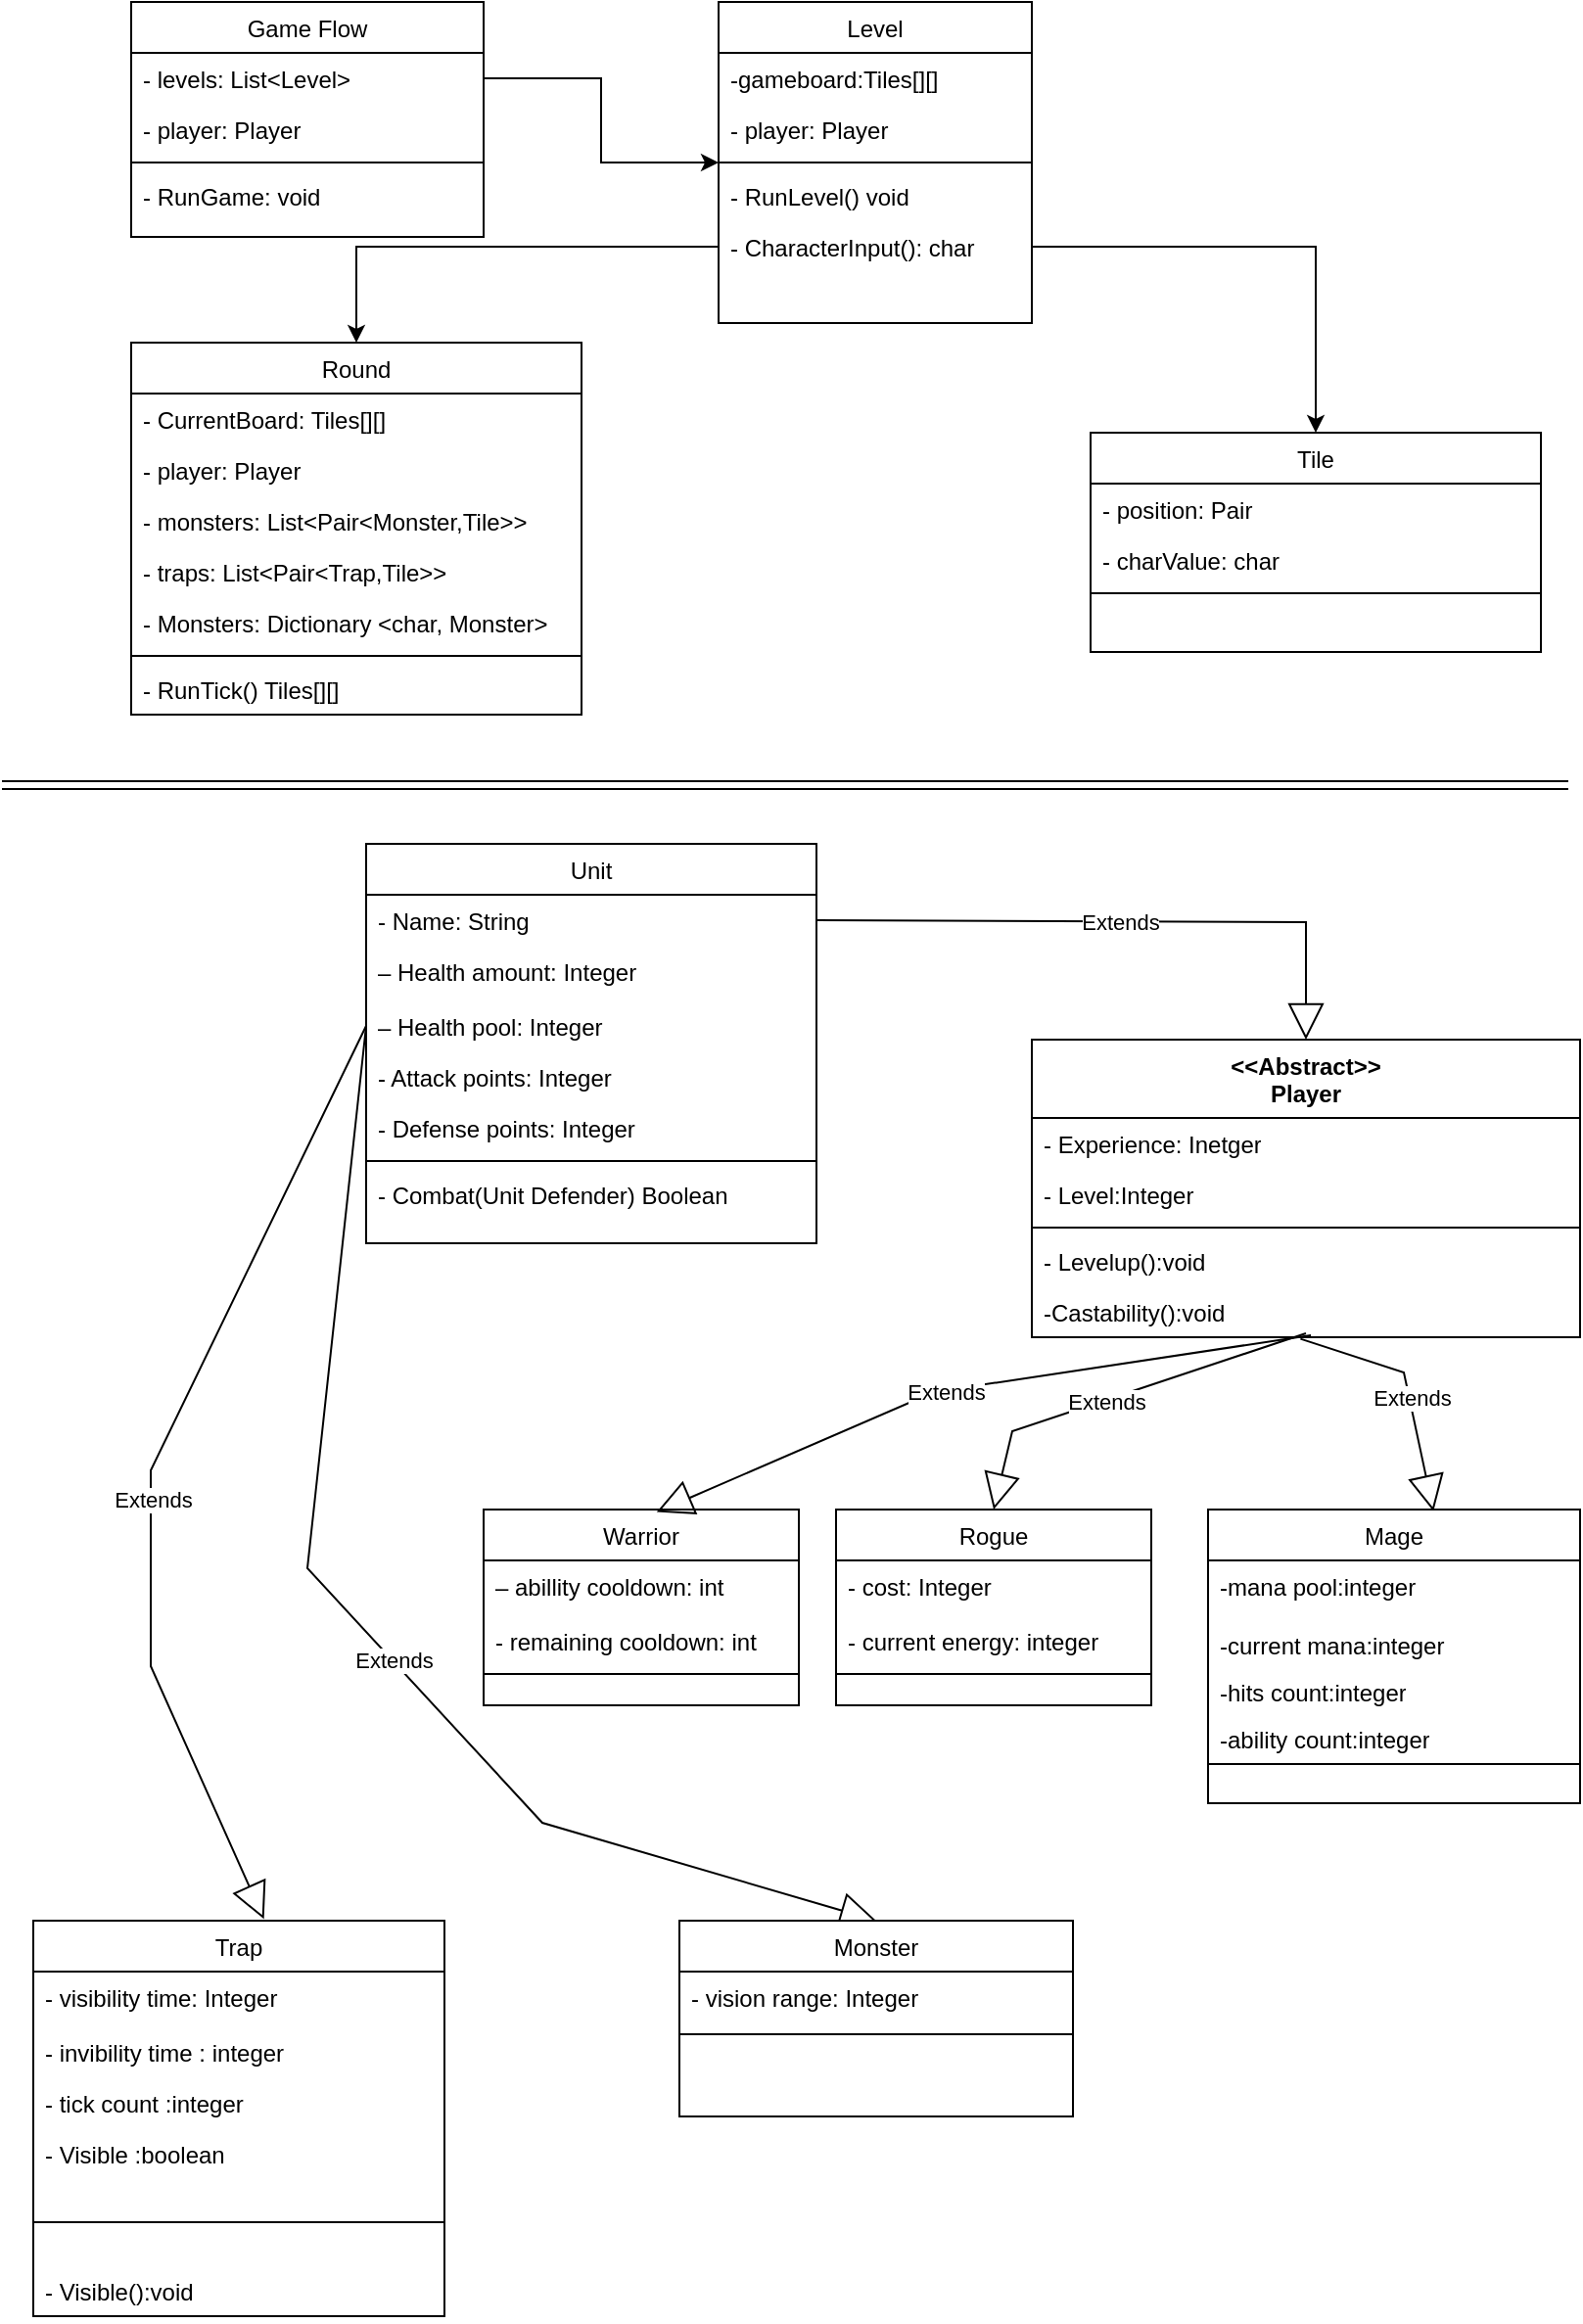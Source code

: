 <mxfile version="21.3.4" type="google">
  <diagram id="C5RBs43oDa-KdzZeNtuy" name="Page-1">
    <mxGraphModel dx="1290" dy="1788" grid="1" gridSize="10" guides="1" tooltips="1" connect="1" arrows="1" fold="1" page="1" pageScale="1" pageWidth="827" pageHeight="1169" math="0" shadow="0">
      <root>
        <mxCell id="WIyWlLk6GJQsqaUBKTNV-0" />
        <mxCell id="WIyWlLk6GJQsqaUBKTNV-1" parent="WIyWlLk6GJQsqaUBKTNV-0" />
        <mxCell id="zkfFHV4jXpPFQw0GAbJ--13" value="Level" style="swimlane;fontStyle=0;align=center;verticalAlign=top;childLayout=stackLayout;horizontal=1;startSize=26;horizontalStack=0;resizeParent=1;resizeLast=0;collapsible=1;marginBottom=0;rounded=0;shadow=0;strokeWidth=1;" parent="WIyWlLk6GJQsqaUBKTNV-1" vertex="1">
          <mxGeometry x="380" y="-1140" width="160" height="164" as="geometry">
            <mxRectangle x="340" y="380" width="170" height="26" as="alternateBounds" />
          </mxGeometry>
        </mxCell>
        <mxCell id="zkfFHV4jXpPFQw0GAbJ--14" value="-gameboard:Tiles[][]" style="text;align=left;verticalAlign=top;spacingLeft=4;spacingRight=4;overflow=hidden;rotatable=0;points=[[0,0.5],[1,0.5]];portConstraint=eastwest;" parent="zkfFHV4jXpPFQw0GAbJ--13" vertex="1">
          <mxGeometry y="26" width="160" height="26" as="geometry" />
        </mxCell>
        <mxCell id="2McEMx3aegQaVO3bqko6-26" value="- player: Player" style="text;align=left;verticalAlign=top;spacingLeft=4;spacingRight=4;overflow=hidden;rotatable=0;points=[[0,0.5],[1,0.5]];portConstraint=eastwest;" parent="zkfFHV4jXpPFQw0GAbJ--13" vertex="1">
          <mxGeometry y="52" width="160" height="26" as="geometry" />
        </mxCell>
        <mxCell id="zkfFHV4jXpPFQw0GAbJ--15" value="" style="line;html=1;strokeWidth=1;align=left;verticalAlign=middle;spacingTop=-1;spacingLeft=3;spacingRight=3;rotatable=0;labelPosition=right;points=[];portConstraint=eastwest;" parent="zkfFHV4jXpPFQw0GAbJ--13" vertex="1">
          <mxGeometry y="78" width="160" height="8" as="geometry" />
        </mxCell>
        <mxCell id="2McEMx3aegQaVO3bqko6-13" value="- RunLevel() void" style="text;align=left;verticalAlign=top;spacingLeft=4;spacingRight=4;overflow=hidden;rotatable=0;points=[[0,0.5],[1,0.5]];portConstraint=eastwest;" parent="zkfFHV4jXpPFQw0GAbJ--13" vertex="1">
          <mxGeometry y="86" width="160" height="26" as="geometry" />
        </mxCell>
        <mxCell id="y69njQ3hW-2MWvBqOTc6-7" value="- CharacterInput(): char" style="text;align=left;verticalAlign=top;spacingLeft=4;spacingRight=4;overflow=hidden;rotatable=0;points=[[0,0.5],[1,0.5]];portConstraint=eastwest;" parent="zkfFHV4jXpPFQw0GAbJ--13" vertex="1">
          <mxGeometry y="112" width="160" height="26" as="geometry" />
        </mxCell>
        <mxCell id="y69njQ3hW-2MWvBqOTc6-0" value="Round" style="swimlane;fontStyle=0;align=center;verticalAlign=top;childLayout=stackLayout;horizontal=1;startSize=26;horizontalStack=0;resizeParent=1;resizeLast=0;collapsible=1;marginBottom=0;rounded=0;shadow=0;strokeWidth=1;" parent="WIyWlLk6GJQsqaUBKTNV-1" vertex="1">
          <mxGeometry x="80" y="-966" width="230" height="190" as="geometry">
            <mxRectangle x="130" y="380" width="160" height="26" as="alternateBounds" />
          </mxGeometry>
        </mxCell>
        <mxCell id="y69njQ3hW-2MWvBqOTc6-1" value="- CurrentBoard: Tiles[][] " style="text;align=left;verticalAlign=top;spacingLeft=4;spacingRight=4;overflow=hidden;rotatable=0;points=[[0,0.5],[1,0.5]];portConstraint=eastwest;" parent="y69njQ3hW-2MWvBqOTc6-0" vertex="1">
          <mxGeometry y="26" width="230" height="26" as="geometry" />
        </mxCell>
        <mxCell id="2McEMx3aegQaVO3bqko6-14" value="- player: Player" style="text;align=left;verticalAlign=top;spacingLeft=4;spacingRight=4;overflow=hidden;rotatable=0;points=[[0,0.5],[1,0.5]];portConstraint=eastwest;" parent="y69njQ3hW-2MWvBqOTc6-0" vertex="1">
          <mxGeometry y="52" width="230" height="26" as="geometry" />
        </mxCell>
        <mxCell id="2McEMx3aegQaVO3bqko6-65" value="- monsters: List&lt;Pair&lt;Monster,Tile&gt;&gt;" style="text;align=left;verticalAlign=top;spacingLeft=4;spacingRight=4;overflow=hidden;rotatable=0;points=[[0,0.5],[1,0.5]];portConstraint=eastwest;" parent="y69njQ3hW-2MWvBqOTc6-0" vertex="1">
          <mxGeometry y="78" width="230" height="26" as="geometry" />
        </mxCell>
        <mxCell id="2McEMx3aegQaVO3bqko6-66" value="- traps: List&lt;Pair&lt;Trap,Tile&gt;&gt;" style="text;align=left;verticalAlign=top;spacingLeft=4;spacingRight=4;overflow=hidden;rotatable=0;points=[[0,0.5],[1,0.5]];portConstraint=eastwest;" parent="y69njQ3hW-2MWvBqOTc6-0" vertex="1">
          <mxGeometry y="104" width="230" height="26" as="geometry" />
        </mxCell>
        <mxCell id="y69njQ3hW-2MWvBqOTc6-2" value="- Monsters: Dictionary &lt;char, Monster&gt;" style="text;align=left;verticalAlign=top;spacingLeft=4;spacingRight=4;overflow=hidden;rotatable=0;points=[[0,0.5],[1,0.5]];portConstraint=eastwest;" parent="y69njQ3hW-2MWvBqOTc6-0" vertex="1">
          <mxGeometry y="130" width="230" height="26" as="geometry" />
        </mxCell>
        <mxCell id="y69njQ3hW-2MWvBqOTc6-3" value="" style="line;html=1;strokeWidth=1;align=left;verticalAlign=middle;spacingTop=-1;spacingLeft=3;spacingRight=3;rotatable=0;labelPosition=right;points=[];portConstraint=eastwest;" parent="y69njQ3hW-2MWvBqOTc6-0" vertex="1">
          <mxGeometry y="156" width="230" height="8" as="geometry" />
        </mxCell>
        <mxCell id="y69njQ3hW-2MWvBqOTc6-4" value="- RunTick() Tiles[][]" style="text;align=left;verticalAlign=top;spacingLeft=4;spacingRight=4;overflow=hidden;rotatable=0;points=[[0,0.5],[1,0.5]];portConstraint=eastwest;" parent="y69njQ3hW-2MWvBqOTc6-0" vertex="1">
          <mxGeometry y="164" width="230" height="26" as="geometry" />
        </mxCell>
        <mxCell id="2McEMx3aegQaVO3bqko6-5" value="Tile" style="swimlane;fontStyle=0;align=center;verticalAlign=top;childLayout=stackLayout;horizontal=1;startSize=26;horizontalStack=0;resizeParent=1;resizeLast=0;collapsible=1;marginBottom=0;rounded=0;shadow=0;strokeWidth=1;" parent="WIyWlLk6GJQsqaUBKTNV-1" vertex="1">
          <mxGeometry x="570" y="-920" width="230" height="112" as="geometry">
            <mxRectangle x="130" y="380" width="160" height="26" as="alternateBounds" />
          </mxGeometry>
        </mxCell>
        <mxCell id="2McEMx3aegQaVO3bqko6-6" value="- position: Pair" style="text;align=left;verticalAlign=top;spacingLeft=4;spacingRight=4;overflow=hidden;rotatable=0;points=[[0,0.5],[1,0.5]];portConstraint=eastwest;" parent="2McEMx3aegQaVO3bqko6-5" vertex="1">
          <mxGeometry y="26" width="230" height="26" as="geometry" />
        </mxCell>
        <mxCell id="2McEMx3aegQaVO3bqko6-7" value="- charValue: char" style="text;align=left;verticalAlign=top;spacingLeft=4;spacingRight=4;overflow=hidden;rotatable=0;points=[[0,0.5],[1,0.5]];portConstraint=eastwest;" parent="2McEMx3aegQaVO3bqko6-5" vertex="1">
          <mxGeometry y="52" width="230" height="26" as="geometry" />
        </mxCell>
        <mxCell id="2McEMx3aegQaVO3bqko6-9" value="" style="line;html=1;strokeWidth=1;align=left;verticalAlign=middle;spacingTop=-1;spacingLeft=3;spacingRight=3;rotatable=0;labelPosition=right;points=[];portConstraint=eastwest;" parent="2McEMx3aegQaVO3bqko6-5" vertex="1">
          <mxGeometry y="78" width="230" height="8" as="geometry" />
        </mxCell>
        <mxCell id="y69njQ3hW-2MWvBqOTc6-9" value="Game Flow" style="swimlane;fontStyle=0;align=center;verticalAlign=top;childLayout=stackLayout;horizontal=1;startSize=26;horizontalStack=0;resizeParent=1;resizeLast=0;collapsible=1;marginBottom=0;rounded=0;shadow=0;strokeWidth=1;" parent="WIyWlLk6GJQsqaUBKTNV-1" vertex="1">
          <mxGeometry x="80" y="-1140" width="180" height="120" as="geometry">
            <mxRectangle x="130" y="380" width="160" height="26" as="alternateBounds" />
          </mxGeometry>
        </mxCell>
        <mxCell id="y69njQ3hW-2MWvBqOTc6-13" value="- levels: List&lt;Level&gt;" style="text;align=left;verticalAlign=top;spacingLeft=4;spacingRight=4;overflow=hidden;rotatable=0;points=[[0,0.5],[1,0.5]];portConstraint=eastwest;" parent="y69njQ3hW-2MWvBqOTc6-9" vertex="1">
          <mxGeometry y="26" width="180" height="26" as="geometry" />
        </mxCell>
        <mxCell id="2McEMx3aegQaVO3bqko6-25" value="- player: Player" style="text;align=left;verticalAlign=top;spacingLeft=4;spacingRight=4;overflow=hidden;rotatable=0;points=[[0,0.5],[1,0.5]];portConstraint=eastwest;" parent="y69njQ3hW-2MWvBqOTc6-9" vertex="1">
          <mxGeometry y="52" width="180" height="26" as="geometry" />
        </mxCell>
        <mxCell id="y69njQ3hW-2MWvBqOTc6-12" value="" style="line;html=1;strokeWidth=1;align=left;verticalAlign=middle;spacingTop=-1;spacingLeft=3;spacingRight=3;rotatable=0;labelPosition=right;points=[];portConstraint=eastwest;" parent="y69njQ3hW-2MWvBqOTc6-9" vertex="1">
          <mxGeometry y="78" width="180" height="8" as="geometry" />
        </mxCell>
        <mxCell id="2McEMx3aegQaVO3bqko6-27" value="- RunGame: void" style="text;align=left;verticalAlign=top;spacingLeft=4;spacingRight=4;overflow=hidden;rotatable=0;points=[[0,0.5],[1,0.5]];portConstraint=eastwest;" parent="y69njQ3hW-2MWvBqOTc6-9" vertex="1">
          <mxGeometry y="86" width="180" height="26" as="geometry" />
        </mxCell>
        <mxCell id="2McEMx3aegQaVO3bqko6-18" style="edgeStyle=orthogonalEdgeStyle;rounded=0;orthogonalLoop=1;jettySize=auto;html=1;entryX=0;entryY=0.5;entryDx=0;entryDy=0;" parent="WIyWlLk6GJQsqaUBKTNV-1" source="y69njQ3hW-2MWvBqOTc6-13" target="zkfFHV4jXpPFQw0GAbJ--13" edge="1">
          <mxGeometry relative="1" as="geometry" />
        </mxCell>
        <mxCell id="2McEMx3aegQaVO3bqko6-19" style="edgeStyle=orthogonalEdgeStyle;rounded=0;orthogonalLoop=1;jettySize=auto;html=1;entryX=0.5;entryY=0;entryDx=0;entryDy=0;" parent="WIyWlLk6GJQsqaUBKTNV-1" source="y69njQ3hW-2MWvBqOTc6-7" target="y69njQ3hW-2MWvBqOTc6-0" edge="1">
          <mxGeometry relative="1" as="geometry" />
        </mxCell>
        <mxCell id="2McEMx3aegQaVO3bqko6-20" style="edgeStyle=orthogonalEdgeStyle;rounded=0;orthogonalLoop=1;jettySize=auto;html=1;entryX=0.5;entryY=0;entryDx=0;entryDy=0;" parent="WIyWlLk6GJQsqaUBKTNV-1" source="y69njQ3hW-2MWvBqOTc6-7" target="2McEMx3aegQaVO3bqko6-5" edge="1">
          <mxGeometry relative="1" as="geometry" />
        </mxCell>
        <mxCell id="2McEMx3aegQaVO3bqko6-24" value="" style="endArrow=none;html=1;rounded=0;shape=link;" parent="WIyWlLk6GJQsqaUBKTNV-1" edge="1">
          <mxGeometry width="50" height="50" relative="1" as="geometry">
            <mxPoint x="14" y="-740" as="sourcePoint" />
            <mxPoint x="814" y="-740" as="targetPoint" />
          </mxGeometry>
        </mxCell>
        <mxCell id="2McEMx3aegQaVO3bqko6-28" value="Unit" style="swimlane;fontStyle=0;align=center;verticalAlign=top;childLayout=stackLayout;horizontal=1;startSize=26;horizontalStack=0;resizeParent=1;resizeLast=0;collapsible=1;marginBottom=0;rounded=0;shadow=0;strokeWidth=1;" parent="WIyWlLk6GJQsqaUBKTNV-1" vertex="1">
          <mxGeometry x="200" y="-710" width="230" height="204" as="geometry">
            <mxRectangle x="130" y="380" width="160" height="26" as="alternateBounds" />
          </mxGeometry>
        </mxCell>
        <mxCell id="2McEMx3aegQaVO3bqko6-29" value="- Name: String&#xa;" style="text;align=left;verticalAlign=top;spacingLeft=4;spacingRight=4;overflow=hidden;rotatable=0;points=[[0,0.5],[1,0.5]];portConstraint=eastwest;" parent="2McEMx3aegQaVO3bqko6-28" vertex="1">
          <mxGeometry y="26" width="230" height="26" as="geometry" />
        </mxCell>
        <mxCell id="2McEMx3aegQaVO3bqko6-30" value="– Health amount: Integer&#xa;   " style="text;align=left;verticalAlign=top;spacingLeft=4;spacingRight=4;overflow=hidden;rotatable=0;points=[[0,0.5],[1,0.5]];portConstraint=eastwest;" parent="2McEMx3aegQaVO3bqko6-28" vertex="1">
          <mxGeometry y="52" width="230" height="28" as="geometry" />
        </mxCell>
        <mxCell id="2McEMx3aegQaVO3bqko6-39" value="– Health pool: Integer " style="text;align=left;verticalAlign=top;spacingLeft=4;spacingRight=4;overflow=hidden;rotatable=0;points=[[0,0.5],[1,0.5]];portConstraint=eastwest;" parent="2McEMx3aegQaVO3bqko6-28" vertex="1">
          <mxGeometry y="80" width="230" height="26" as="geometry" />
        </mxCell>
        <mxCell id="2McEMx3aegQaVO3bqko6-36" value="- Attack points: Integer " style="text;align=left;verticalAlign=top;spacingLeft=4;spacingRight=4;overflow=hidden;rotatable=0;points=[[0,0.5],[1,0.5]];portConstraint=eastwest;" parent="2McEMx3aegQaVO3bqko6-28" vertex="1">
          <mxGeometry y="106" width="230" height="26" as="geometry" />
        </mxCell>
        <mxCell id="2McEMx3aegQaVO3bqko6-37" value="- Defense points: Integer" style="text;align=left;verticalAlign=top;spacingLeft=4;spacingRight=4;overflow=hidden;rotatable=0;points=[[0,0.5],[1,0.5]];portConstraint=eastwest;" parent="2McEMx3aegQaVO3bqko6-28" vertex="1">
          <mxGeometry y="132" width="230" height="26" as="geometry" />
        </mxCell>
        <mxCell id="2McEMx3aegQaVO3bqko6-31" value="" style="line;html=1;strokeWidth=1;align=left;verticalAlign=middle;spacingTop=-1;spacingLeft=3;spacingRight=3;rotatable=0;labelPosition=right;points=[];portConstraint=eastwest;" parent="2McEMx3aegQaVO3bqko6-28" vertex="1">
          <mxGeometry y="158" width="230" height="8" as="geometry" />
        </mxCell>
        <mxCell id="y69njQ3hW-2MWvBqOTc6-5" value="- Combat(Unit Defender) Boolean" style="text;align=left;verticalAlign=top;spacingLeft=4;spacingRight=4;overflow=hidden;rotatable=0;points=[[0,0.5],[1,0.5]];portConstraint=eastwest;" parent="2McEMx3aegQaVO3bqko6-28" vertex="1">
          <mxGeometry y="166" width="230" height="38" as="geometry" />
        </mxCell>
        <mxCell id="y69njQ3hW-2MWvBqOTc6-16" value="&amp;lt;&amp;lt;Abstract&amp;gt;&amp;gt;&lt;br&gt;Player" style="swimlane;fontStyle=1;align=center;verticalAlign=top;childLayout=stackLayout;horizontal=1;startSize=40;horizontalStack=0;resizeParent=1;resizeParentMax=0;resizeLast=0;collapsible=1;marginBottom=0;whiteSpace=wrap;html=1;" parent="WIyWlLk6GJQsqaUBKTNV-1" vertex="1">
          <mxGeometry x="540" y="-610" width="280" height="152" as="geometry" />
        </mxCell>
        <mxCell id="y69njQ3hW-2MWvBqOTc6-17" value="- Experience: Inetger" style="text;strokeColor=none;fillColor=none;align=left;verticalAlign=top;spacingLeft=4;spacingRight=4;overflow=hidden;rotatable=0;points=[[0,0.5],[1,0.5]];portConstraint=eastwest;whiteSpace=wrap;html=1;" parent="y69njQ3hW-2MWvBqOTc6-16" vertex="1">
          <mxGeometry y="40" width="280" height="26" as="geometry" />
        </mxCell>
        <mxCell id="y69njQ3hW-2MWvBqOTc6-20" value="- Level:Integer" style="text;strokeColor=none;fillColor=none;align=left;verticalAlign=top;spacingLeft=4;spacingRight=4;overflow=hidden;rotatable=0;points=[[0,0.5],[1,0.5]];portConstraint=eastwest;whiteSpace=wrap;html=1;" parent="y69njQ3hW-2MWvBqOTc6-16" vertex="1">
          <mxGeometry y="66" width="280" height="26" as="geometry" />
        </mxCell>
        <mxCell id="y69njQ3hW-2MWvBqOTc6-18" value="" style="line;strokeWidth=1;fillColor=none;align=left;verticalAlign=middle;spacingTop=-1;spacingLeft=3;spacingRight=3;rotatable=0;labelPosition=right;points=[];portConstraint=eastwest;strokeColor=inherit;" parent="y69njQ3hW-2MWvBqOTc6-16" vertex="1">
          <mxGeometry y="92" width="280" height="8" as="geometry" />
        </mxCell>
        <mxCell id="y69njQ3hW-2MWvBqOTc6-19" value="- Levelup():void&amp;nbsp;" style="text;strokeColor=none;fillColor=none;align=left;verticalAlign=top;spacingLeft=4;spacingRight=4;overflow=hidden;rotatable=0;points=[[0,0.5],[1,0.5]];portConstraint=eastwest;whiteSpace=wrap;html=1;" parent="y69njQ3hW-2MWvBqOTc6-16" vertex="1">
          <mxGeometry y="100" width="280" height="26" as="geometry" />
        </mxCell>
        <mxCell id="y69njQ3hW-2MWvBqOTc6-21" value="-Castability():void" style="text;strokeColor=none;fillColor=none;align=left;verticalAlign=top;spacingLeft=4;spacingRight=4;overflow=hidden;rotatable=0;points=[[0,0.5],[1,0.5]];portConstraint=eastwest;whiteSpace=wrap;html=1;" parent="y69njQ3hW-2MWvBqOTc6-16" vertex="1">
          <mxGeometry y="126" width="280" height="26" as="geometry" />
        </mxCell>
        <mxCell id="2McEMx3aegQaVO3bqko6-40" value="Warrior" style="swimlane;fontStyle=0;align=center;verticalAlign=top;childLayout=stackLayout;horizontal=1;startSize=26;horizontalStack=0;resizeParent=1;resizeLast=0;collapsible=1;marginBottom=0;rounded=0;shadow=0;strokeWidth=1;" parent="WIyWlLk6GJQsqaUBKTNV-1" vertex="1">
          <mxGeometry x="260" y="-370" width="161" height="100" as="geometry">
            <mxRectangle x="130" y="380" width="160" height="26" as="alternateBounds" />
          </mxGeometry>
        </mxCell>
        <mxCell id="2McEMx3aegQaVO3bqko6-42" value="– abillity cooldown: int&#xa;   " style="text;align=left;verticalAlign=top;spacingLeft=4;spacingRight=4;overflow=hidden;rotatable=0;points=[[0,0.5],[1,0.5]];portConstraint=eastwest;" parent="2McEMx3aegQaVO3bqko6-40" vertex="1">
          <mxGeometry y="26" width="161" height="28" as="geometry" />
        </mxCell>
        <mxCell id="2McEMx3aegQaVO3bqko6-45" value="- remaining cooldown: int" style="text;align=left;verticalAlign=top;spacingLeft=4;spacingRight=4;overflow=hidden;rotatable=0;points=[[0,0.5],[1,0.5]];portConstraint=eastwest;" parent="2McEMx3aegQaVO3bqko6-40" vertex="1">
          <mxGeometry y="54" width="161" height="26" as="geometry" />
        </mxCell>
        <mxCell id="2McEMx3aegQaVO3bqko6-46" value="" style="line;html=1;strokeWidth=1;align=left;verticalAlign=middle;spacingTop=-1;spacingLeft=3;spacingRight=3;rotatable=0;labelPosition=right;points=[];portConstraint=eastwest;" parent="2McEMx3aegQaVO3bqko6-40" vertex="1">
          <mxGeometry y="80" width="161" height="8" as="geometry" />
        </mxCell>
        <mxCell id="2McEMx3aegQaVO3bqko6-47" value="Extends" style="endArrow=block;endSize=16;endFill=0;html=1;rounded=0;exitX=1;exitY=0.5;exitDx=0;exitDy=0;entryX=0.5;entryY=0;entryDx=0;entryDy=0;" parent="WIyWlLk6GJQsqaUBKTNV-1" source="2McEMx3aegQaVO3bqko6-29" target="y69njQ3hW-2MWvBqOTc6-16" edge="1">
          <mxGeometry width="160" relative="1" as="geometry">
            <mxPoint x="610" y="-380" as="sourcePoint" />
            <mxPoint x="680" y="-670" as="targetPoint" />
            <Array as="points">
              <mxPoint x="680" y="-670" />
            </Array>
          </mxGeometry>
        </mxCell>
        <mxCell id="y69njQ3hW-2MWvBqOTc6-22" value="Extends" style="endArrow=block;endSize=16;endFill=0;html=1;rounded=0;exitX=0.49;exitY=1.031;exitDx=0;exitDy=0;exitPerimeter=0;entryX=0.606;entryY=0.006;entryDx=0;entryDy=0;entryPerimeter=0;" parent="WIyWlLk6GJQsqaUBKTNV-1" source="y69njQ3hW-2MWvBqOTc6-21" target="y69njQ3hW-2MWvBqOTc6-23" edge="1">
          <mxGeometry x="0.084" y="1" width="160" relative="1" as="geometry">
            <mxPoint x="690" y="-450" as="sourcePoint" />
            <mxPoint x="725" y="-380" as="targetPoint" />
            <Array as="points">
              <mxPoint x="730" y="-440" />
            </Array>
            <mxPoint as="offset" />
          </mxGeometry>
        </mxCell>
        <mxCell id="y69njQ3hW-2MWvBqOTc6-23" value="Mage" style="swimlane;fontStyle=0;align=center;verticalAlign=top;childLayout=stackLayout;horizontal=1;startSize=26;horizontalStack=0;resizeParent=1;resizeLast=0;collapsible=1;marginBottom=0;rounded=0;shadow=0;strokeWidth=1;" parent="WIyWlLk6GJQsqaUBKTNV-1" vertex="1">
          <mxGeometry x="630" y="-370" width="190" height="150" as="geometry">
            <mxRectangle x="130" y="380" width="160" height="26" as="alternateBounds" />
          </mxGeometry>
        </mxCell>
        <mxCell id="y69njQ3hW-2MWvBqOTc6-32" value="-mana pool:integer" style="text;strokeColor=none;fillColor=none;align=left;verticalAlign=top;spacingLeft=4;spacingRight=4;overflow=hidden;rotatable=0;points=[[0,0.5],[1,0.5]];portConstraint=eastwest;whiteSpace=wrap;html=1;" parent="y69njQ3hW-2MWvBqOTc6-23" vertex="1">
          <mxGeometry y="26" width="190" height="30" as="geometry" />
        </mxCell>
        <mxCell id="y69njQ3hW-2MWvBqOTc6-33" value="-current mana:integer" style="text;strokeColor=none;fillColor=none;align=left;verticalAlign=top;spacingLeft=4;spacingRight=4;overflow=hidden;rotatable=0;points=[[0,0.5],[1,0.5]];portConstraint=eastwest;whiteSpace=wrap;html=1;" parent="y69njQ3hW-2MWvBqOTc6-23" vertex="1">
          <mxGeometry y="56" width="190" height="24" as="geometry" />
        </mxCell>
        <mxCell id="y69njQ3hW-2MWvBqOTc6-34" value="-hits count:integer" style="text;strokeColor=none;fillColor=none;align=left;verticalAlign=top;spacingLeft=4;spacingRight=4;overflow=hidden;rotatable=0;points=[[0,0.5],[1,0.5]];portConstraint=eastwest;whiteSpace=wrap;html=1;" parent="y69njQ3hW-2MWvBqOTc6-23" vertex="1">
          <mxGeometry y="80" width="190" height="24" as="geometry" />
        </mxCell>
        <mxCell id="y69njQ3hW-2MWvBqOTc6-35" value="-ability count:integer" style="text;strokeColor=none;fillColor=none;align=left;verticalAlign=top;spacingLeft=4;spacingRight=4;overflow=hidden;rotatable=0;points=[[0,0.5],[1,0.5]];portConstraint=eastwest;whiteSpace=wrap;html=1;" parent="y69njQ3hW-2MWvBqOTc6-23" vertex="1">
          <mxGeometry y="104" width="190" height="24" as="geometry" />
        </mxCell>
        <mxCell id="y69njQ3hW-2MWvBqOTc6-28" value="" style="line;html=1;strokeWidth=1;align=left;verticalAlign=middle;spacingTop=-1;spacingLeft=3;spacingRight=3;rotatable=0;labelPosition=right;points=[];portConstraint=eastwest;" parent="y69njQ3hW-2MWvBqOTc6-23" vertex="1">
          <mxGeometry y="128" width="190" height="4" as="geometry" />
        </mxCell>
        <mxCell id="2McEMx3aegQaVO3bqko6-52" value="Extends" style="endArrow=block;endSize=16;endFill=0;html=1;rounded=0;entryX=0.549;entryY=0.013;entryDx=0;entryDy=0;exitX=0.509;exitY=0.962;exitDx=0;exitDy=0;exitPerimeter=0;entryPerimeter=0;" parent="WIyWlLk6GJQsqaUBKTNV-1" source="y69njQ3hW-2MWvBqOTc6-21" target="2McEMx3aegQaVO3bqko6-40" edge="1">
          <mxGeometry x="0.084" y="1" width="160" relative="1" as="geometry">
            <mxPoint x="687" y="-447" as="sourcePoint" />
            <mxPoint x="351" y="-360" as="targetPoint" />
            <Array as="points">
              <mxPoint x="490" y="-430" />
            </Array>
            <mxPoint as="offset" />
          </mxGeometry>
        </mxCell>
        <mxCell id="2McEMx3aegQaVO3bqko6-53" value="Rogue" style="swimlane;fontStyle=0;align=center;verticalAlign=top;childLayout=stackLayout;horizontal=1;startSize=26;horizontalStack=0;resizeParent=1;resizeLast=0;collapsible=1;marginBottom=0;rounded=0;shadow=0;strokeWidth=1;" parent="WIyWlLk6GJQsqaUBKTNV-1" vertex="1">
          <mxGeometry x="440" y="-370" width="161" height="100" as="geometry">
            <mxRectangle x="130" y="380" width="160" height="26" as="alternateBounds" />
          </mxGeometry>
        </mxCell>
        <mxCell id="2McEMx3aegQaVO3bqko6-54" value="- cost: Integer" style="text;align=left;verticalAlign=top;spacingLeft=4;spacingRight=4;overflow=hidden;rotatable=0;points=[[0,0.5],[1,0.5]];portConstraint=eastwest;" parent="2McEMx3aegQaVO3bqko6-53" vertex="1">
          <mxGeometry y="26" width="161" height="28" as="geometry" />
        </mxCell>
        <mxCell id="2McEMx3aegQaVO3bqko6-55" value="- current energy: integer" style="text;align=left;verticalAlign=top;spacingLeft=4;spacingRight=4;overflow=hidden;rotatable=0;points=[[0,0.5],[1,0.5]];portConstraint=eastwest;" parent="2McEMx3aegQaVO3bqko6-53" vertex="1">
          <mxGeometry y="54" width="161" height="26" as="geometry" />
        </mxCell>
        <mxCell id="2McEMx3aegQaVO3bqko6-56" value="" style="line;html=1;strokeWidth=1;align=left;verticalAlign=middle;spacingTop=-1;spacingLeft=3;spacingRight=3;rotatable=0;labelPosition=right;points=[];portConstraint=eastwest;" parent="2McEMx3aegQaVO3bqko6-53" vertex="1">
          <mxGeometry y="80" width="161" height="8" as="geometry" />
        </mxCell>
        <mxCell id="2McEMx3aegQaVO3bqko6-57" value="Extends" style="endArrow=block;endSize=16;endFill=0;html=1;rounded=0;entryX=0.5;entryY=0;entryDx=0;entryDy=0;" parent="WIyWlLk6GJQsqaUBKTNV-1" target="2McEMx3aegQaVO3bqko6-53" edge="1">
          <mxGeometry x="0.084" y="1" width="160" relative="1" as="geometry">
            <mxPoint x="680" y="-460" as="sourcePoint" />
            <mxPoint x="351" y="-360" as="targetPoint" />
            <Array as="points">
              <mxPoint x="530" y="-410" />
            </Array>
            <mxPoint as="offset" />
          </mxGeometry>
        </mxCell>
        <mxCell id="2McEMx3aegQaVO3bqko6-59" value="Extends" style="endArrow=block;endSize=16;endFill=0;html=1;rounded=0;exitX=0;exitY=0.5;exitDx=0;exitDy=0;entryX=0.561;entryY=-0.004;entryDx=0;entryDy=0;entryPerimeter=0;" parent="WIyWlLk6GJQsqaUBKTNV-1" source="2McEMx3aegQaVO3bqko6-39" target="y69njQ3hW-2MWvBqOTc6-36" edge="1">
          <mxGeometry x="0.084" y="1" width="160" relative="1" as="geometry">
            <mxPoint x="693" y="-449" as="sourcePoint" />
            <mxPoint x="120" y="-190" as="targetPoint" />
            <Array as="points">
              <mxPoint x="90" y="-390" />
              <mxPoint x="90" y="-290" />
            </Array>
            <mxPoint as="offset" />
          </mxGeometry>
        </mxCell>
        <mxCell id="y69njQ3hW-2MWvBqOTc6-36" value="Trap" style="swimlane;fontStyle=0;align=center;verticalAlign=top;childLayout=stackLayout;horizontal=1;startSize=26;horizontalStack=0;resizeParent=1;resizeLast=0;collapsible=1;marginBottom=0;rounded=0;shadow=0;strokeWidth=1;" parent="WIyWlLk6GJQsqaUBKTNV-1" vertex="1">
          <mxGeometry x="30" y="-160" width="210" height="202" as="geometry">
            <mxRectangle x="130" y="380" width="160" height="26" as="alternateBounds" />
          </mxGeometry>
        </mxCell>
        <mxCell id="y69njQ3hW-2MWvBqOTc6-37" value="- visibility time: Integer" style="text;align=left;verticalAlign=top;spacingLeft=4;spacingRight=4;overflow=hidden;rotatable=0;points=[[0,0.5],[1,0.5]];portConstraint=eastwest;" parent="y69njQ3hW-2MWvBqOTc6-36" vertex="1">
          <mxGeometry y="26" width="210" height="28" as="geometry" />
        </mxCell>
        <mxCell id="y69njQ3hW-2MWvBqOTc6-38" value="- invibility time : integer" style="text;align=left;verticalAlign=top;spacingLeft=4;spacingRight=4;overflow=hidden;rotatable=0;points=[[0,0.5],[1,0.5]];portConstraint=eastwest;" parent="y69njQ3hW-2MWvBqOTc6-36" vertex="1">
          <mxGeometry y="54" width="210" height="26" as="geometry" />
        </mxCell>
        <mxCell id="y69njQ3hW-2MWvBqOTc6-40" value="- tick count :integer&#xa;" style="text;align=left;verticalAlign=top;spacingLeft=4;spacingRight=4;overflow=hidden;rotatable=0;points=[[0,0.5],[1,0.5]];portConstraint=eastwest;" parent="y69njQ3hW-2MWvBqOTc6-36" vertex="1">
          <mxGeometry y="80" width="210" height="26" as="geometry" />
        </mxCell>
        <mxCell id="y69njQ3hW-2MWvBqOTc6-41" value="- Visible :boolean&#xa;" style="text;align=left;verticalAlign=top;spacingLeft=4;spacingRight=4;overflow=hidden;rotatable=0;points=[[0,0.5],[1,0.5]];portConstraint=eastwest;" parent="y69njQ3hW-2MWvBqOTc6-36" vertex="1">
          <mxGeometry y="106" width="210" height="26" as="geometry" />
        </mxCell>
        <mxCell id="y69njQ3hW-2MWvBqOTc6-39" value="" style="line;html=1;strokeWidth=1;align=left;verticalAlign=middle;spacingTop=-1;spacingLeft=3;spacingRight=3;rotatable=0;labelPosition=right;points=[];portConstraint=eastwest;" parent="y69njQ3hW-2MWvBqOTc6-36" vertex="1">
          <mxGeometry y="132" width="210" height="44" as="geometry" />
        </mxCell>
        <mxCell id="y69njQ3hW-2MWvBqOTc6-43" value="- Visible():void&#xa;" style="text;align=left;verticalAlign=top;spacingLeft=4;spacingRight=4;overflow=hidden;rotatable=0;points=[[0,0.5],[1,0.5]];portConstraint=eastwest;" parent="y69njQ3hW-2MWvBqOTc6-36" vertex="1">
          <mxGeometry y="176" width="210" height="26" as="geometry" />
        </mxCell>
        <mxCell id="2McEMx3aegQaVO3bqko6-60" value="Extends" style="endArrow=block;endSize=16;endFill=0;html=1;rounded=0;exitX=0;exitY=0.5;exitDx=0;exitDy=0;entryX=0.5;entryY=0;entryDx=0;entryDy=0;" parent="WIyWlLk6GJQsqaUBKTNV-1" source="2McEMx3aegQaVO3bqko6-39" target="2McEMx3aegQaVO3bqko6-61" edge="1">
          <mxGeometry x="0.084" y="1" width="160" relative="1" as="geometry">
            <mxPoint x="210" y="-607" as="sourcePoint" />
            <mxPoint x="370" y="-150" as="targetPoint" />
            <Array as="points">
              <mxPoint x="170" y="-340" />
              <mxPoint x="290" y="-210" />
            </Array>
            <mxPoint as="offset" />
          </mxGeometry>
        </mxCell>
        <mxCell id="2McEMx3aegQaVO3bqko6-61" value="Monster" style="swimlane;fontStyle=0;align=center;verticalAlign=top;childLayout=stackLayout;horizontal=1;startSize=26;horizontalStack=0;resizeParent=1;resizeLast=0;collapsible=1;marginBottom=0;rounded=0;shadow=0;strokeWidth=1;" parent="WIyWlLk6GJQsqaUBKTNV-1" vertex="1">
          <mxGeometry x="360" y="-160" width="201" height="100" as="geometry">
            <mxRectangle x="130" y="380" width="160" height="26" as="alternateBounds" />
          </mxGeometry>
        </mxCell>
        <mxCell id="2McEMx3aegQaVO3bqko6-62" value="- vision range: Integer" style="text;align=left;verticalAlign=top;spacingLeft=4;spacingRight=4;overflow=hidden;rotatable=0;points=[[0,0.5],[1,0.5]];portConstraint=eastwest;" parent="2McEMx3aegQaVO3bqko6-61" vertex="1">
          <mxGeometry y="26" width="201" height="28" as="geometry" />
        </mxCell>
        <mxCell id="2McEMx3aegQaVO3bqko6-64" value="" style="line;html=1;strokeWidth=1;align=left;verticalAlign=middle;spacingTop=-1;spacingLeft=3;spacingRight=3;rotatable=0;labelPosition=right;points=[];portConstraint=eastwest;" parent="2McEMx3aegQaVO3bqko6-61" vertex="1">
          <mxGeometry y="54" width="201" height="8" as="geometry" />
        </mxCell>
      </root>
    </mxGraphModel>
  </diagram>
</mxfile>
